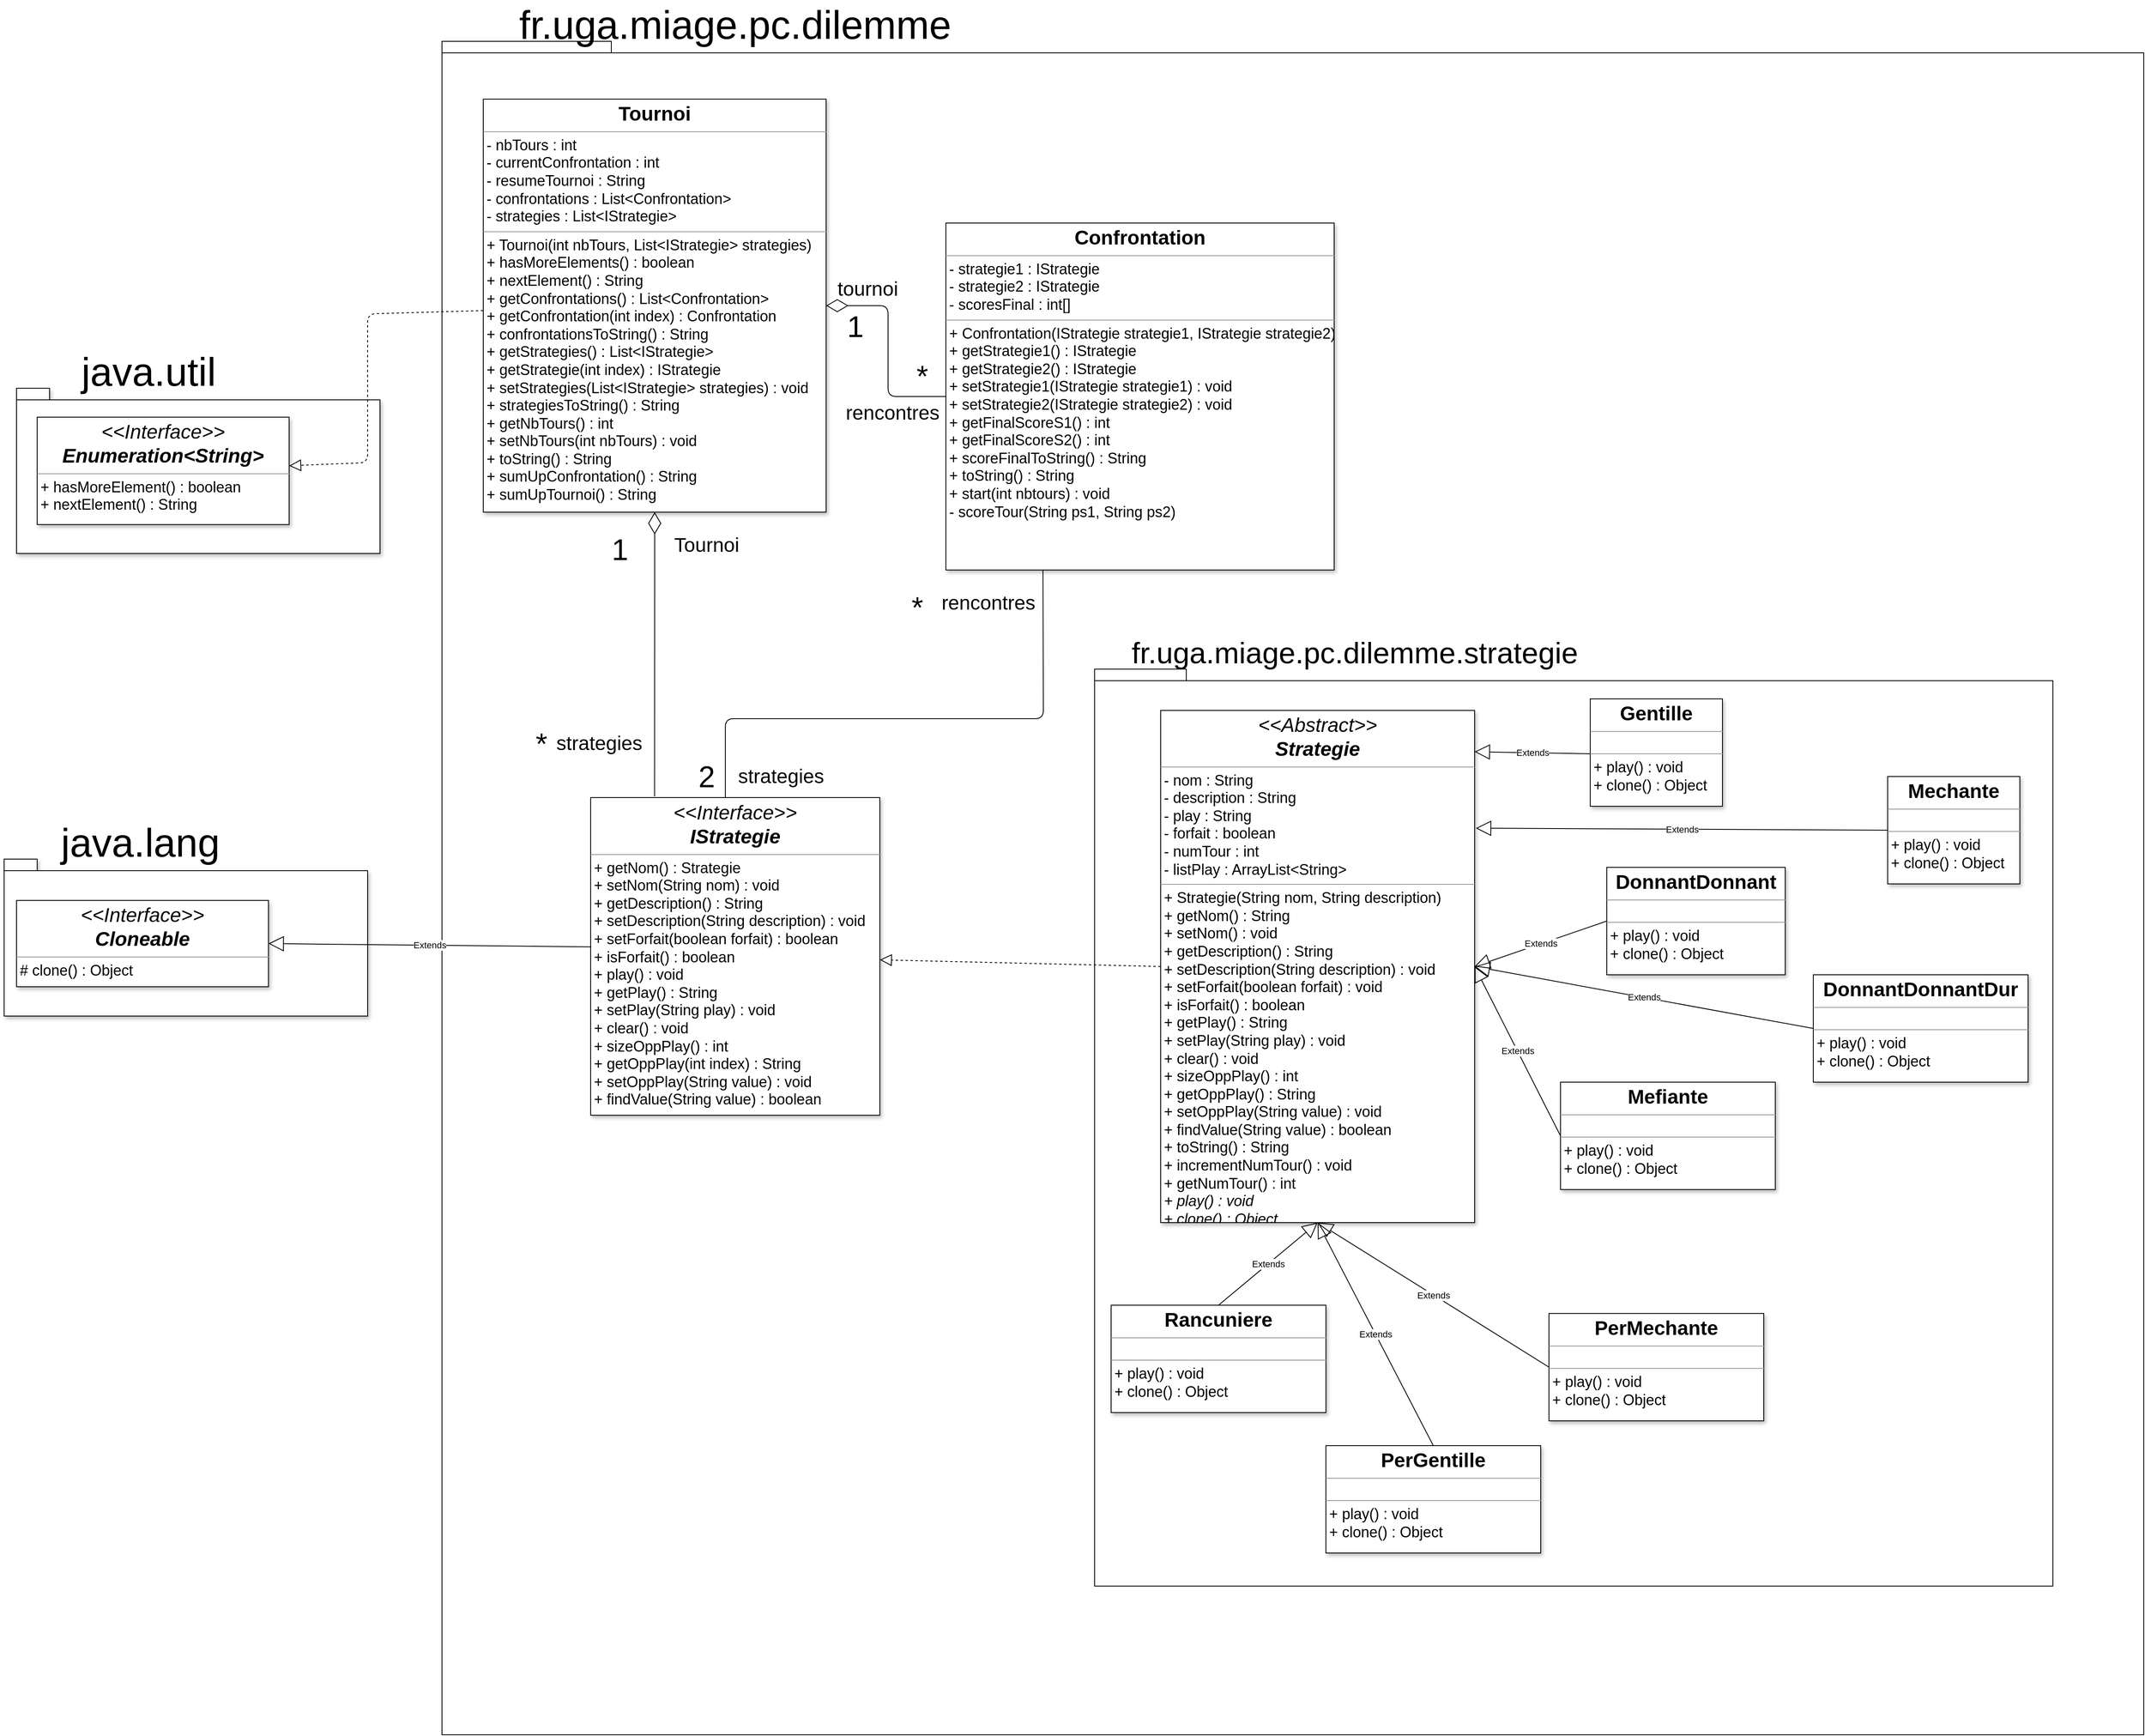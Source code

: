 <mxfile version="13.7.3" type="device"><diagram id="C5RBs43oDa-KdzZeNtuy" name="Page-1"><mxGraphModel dx="3043" dy="3358" grid="1" gridSize="10" guides="1" tooltips="1" connect="1" arrows="1" fold="1" page="1" pageScale="1" pageWidth="827" pageHeight="1169" math="0" shadow="0"><root><mxCell id="WIyWlLk6GJQsqaUBKTNV-0"/><mxCell id="WIyWlLk6GJQsqaUBKTNV-1" parent="WIyWlLk6GJQsqaUBKTNV-0"/><mxCell id="NisibbYEp_EqWFJIWwkl-2" value="" style="shape=folder;fontStyle=1;spacingTop=10;tabWidth=40;tabHeight=14;tabPosition=left;html=1;" parent="WIyWlLk6GJQsqaUBKTNV-1" vertex="1"><mxGeometry x="40" y="-1510" width="2060" height="2050" as="geometry"/></mxCell><mxCell id="NisibbYEp_EqWFJIWwkl-11" value="&lt;font style=&quot;font-size: 24px&quot;&gt;tournoi&lt;/font&gt;" style="text;html=1;align=center;verticalAlign=middle;resizable=0;points=[];autosize=1;" parent="WIyWlLk6GJQsqaUBKTNV-1" vertex="1"><mxGeometry x="510" y="-1220" width="90" height="20" as="geometry"/></mxCell><mxCell id="NisibbYEp_EqWFJIWwkl-12" value="&lt;font style=&quot;font-size: 36px&quot;&gt;1&lt;/font&gt;" style="text;html=1;align=center;verticalAlign=middle;resizable=0;points=[];autosize=1;" parent="WIyWlLk6GJQsqaUBKTNV-1" vertex="1"><mxGeometry x="520" y="-1180" width="40" height="30" as="geometry"/></mxCell><mxCell id="NisibbYEp_EqWFJIWwkl-13" value="&lt;font style=&quot;font-size: 24px&quot;&gt;rencontres&lt;/font&gt;" style="text;html=1;align=center;verticalAlign=middle;resizable=0;points=[];autosize=1;" parent="WIyWlLk6GJQsqaUBKTNV-1" vertex="1"><mxGeometry x="520" y="-1070" width="130" height="20" as="geometry"/></mxCell><mxCell id="NisibbYEp_EqWFJIWwkl-14" value="&lt;font style=&quot;font-size: 24px&quot;&gt;rencontres&lt;/font&gt;" style="text;html=1;align=center;verticalAlign=middle;resizable=0;points=[];autosize=1;" parent="WIyWlLk6GJQsqaUBKTNV-1" vertex="1"><mxGeometry x="636" y="-840" width="130" height="20" as="geometry"/></mxCell><mxCell id="NisibbYEp_EqWFJIWwkl-15" value="&lt;font style=&quot;font-size: 36px&quot;&gt;*&lt;/font&gt;" style="text;html=1;align=center;verticalAlign=middle;resizable=0;points=[];autosize=1;" parent="WIyWlLk6GJQsqaUBKTNV-1" vertex="1"><mxGeometry x="600" y="-840" width="30" height="30" as="geometry"/></mxCell><mxCell id="NisibbYEp_EqWFJIWwkl-16" value="&lt;font style=&quot;font-size: 24px&quot;&gt;strategies&lt;/font&gt;" style="text;html=1;align=center;verticalAlign=middle;resizable=0;points=[];autosize=1;" parent="WIyWlLk6GJQsqaUBKTNV-1" vertex="1"><mxGeometry x="390" y="-630" width="120" height="20" as="geometry"/></mxCell><mxCell id="NisibbYEp_EqWFJIWwkl-17" value="&lt;font style=&quot;font-size: 36px&quot;&gt;2&lt;/font&gt;" style="text;html=1;align=center;verticalAlign=middle;resizable=0;points=[];autosize=1;" parent="WIyWlLk6GJQsqaUBKTNV-1" vertex="1"><mxGeometry x="340" y="-635" width="40" height="30" as="geometry"/></mxCell><mxCell id="NisibbYEp_EqWFJIWwkl-40" value="&lt;font style=&quot;font-size: 48px&quot;&gt;fr.uga.miage.pc.dilemme&lt;/font&gt;" style="text;html=1;strokeColor=none;fillColor=none;align=center;verticalAlign=middle;whiteSpace=wrap;rounded=0;" parent="WIyWlLk6GJQsqaUBKTNV-1" vertex="1"><mxGeometry x="70" y="-1560" width="650" height="60" as="geometry"/></mxCell><mxCell id="NisibbYEp_EqWFJIWwkl-58" value="" style="shape=folder;fontStyle=1;spacingTop=10;tabWidth=40;tabHeight=14;tabPosition=left;html=1;" parent="WIyWlLk6GJQsqaUBKTNV-1" vertex="1"><mxGeometry x="830" y="-750" width="1160" height="1110" as="geometry"/></mxCell><mxCell id="NisibbYEp_EqWFJIWwkl-67" value="&lt;font style=&quot;font-size: 36px&quot;&gt;fr.uga.miage.pc.dilemme.strategie&lt;/font&gt;" style="text;html=1;strokeColor=none;fillColor=none;align=center;verticalAlign=middle;whiteSpace=wrap;rounded=0;" parent="WIyWlLk6GJQsqaUBKTNV-1" vertex="1"><mxGeometry x="870" y="-800" width="550" height="60" as="geometry"/></mxCell><mxCell id="tZIj3ylkaNQGe_IXuQni-10" value="&lt;p style=&quot;margin: 0px ; margin-top: 4px ; text-align: center&quot;&gt;&lt;font style=&quot;font-size: 24px&quot;&gt;&lt;i&gt;&amp;lt;&amp;lt;Interface&amp;gt;&amp;gt;&lt;/i&gt;&lt;br&gt;&lt;b&gt;&lt;i&gt;IStrategie&lt;/i&gt;&lt;/b&gt;&lt;/font&gt;&lt;/p&gt;&lt;hr size=&quot;1&quot;&gt;&lt;p style=&quot;margin: 0px ; margin-left: 4px&quot;&gt;&lt;font style=&quot;font-size: 18px&quot;&gt;+ getNom() : Strategie&lt;/font&gt;&lt;/p&gt;&lt;p style=&quot;margin: 0px ; margin-left: 4px&quot;&gt;&lt;font style=&quot;font-size: 18px&quot;&gt;+ setNom(String nom) : void&lt;/font&gt;&lt;/p&gt;&lt;p style=&quot;margin: 0px ; margin-left: 4px&quot;&gt;&lt;font style=&quot;font-size: 18px&quot;&gt;+ getDescription() : String&lt;/font&gt;&lt;/p&gt;&lt;p style=&quot;margin: 0px ; margin-left: 4px&quot;&gt;&lt;font style=&quot;font-size: 18px&quot;&gt;+ setDescription(String description) : void&lt;/font&gt;&lt;/p&gt;&lt;p style=&quot;margin: 0px ; margin-left: 4px&quot;&gt;&lt;font style=&quot;font-size: 18px&quot;&gt;+ setForfait(boolean forfait) : boolean&lt;/font&gt;&lt;/p&gt;&lt;p style=&quot;margin: 0px ; margin-left: 4px&quot;&gt;&lt;font style=&quot;font-size: 18px&quot;&gt;+ isForfait() : boolean&lt;/font&gt;&lt;/p&gt;&lt;p style=&quot;margin: 0px ; margin-left: 4px&quot;&gt;&lt;font style=&quot;font-size: 18px&quot;&gt;+ play() : void&lt;/font&gt;&lt;/p&gt;&lt;p style=&quot;margin: 0px ; margin-left: 4px&quot;&gt;&lt;font style=&quot;font-size: 18px&quot;&gt;+ getPlay() : String&lt;/font&gt;&lt;/p&gt;&lt;p style=&quot;margin: 0px ; margin-left: 4px&quot;&gt;&lt;font style=&quot;font-size: 18px&quot;&gt;+ setPlay(String play) : void&lt;/font&gt;&lt;/p&gt;&lt;p style=&quot;margin: 0px ; margin-left: 4px&quot;&gt;&lt;font style=&quot;font-size: 18px&quot;&gt;+ clear() : void&lt;/font&gt;&lt;/p&gt;&lt;p style=&quot;margin: 0px ; margin-left: 4px&quot;&gt;&lt;font style=&quot;font-size: 18px&quot;&gt;+ sizeOppPlay() : int&lt;/font&gt;&lt;/p&gt;&lt;p style=&quot;margin: 0px ; margin-left: 4px&quot;&gt;&lt;font style=&quot;font-size: 18px&quot;&gt;+ getOppPlay(int index) : String&lt;/font&gt;&lt;/p&gt;&lt;p style=&quot;margin: 0px ; margin-left: 4px&quot;&gt;&lt;font style=&quot;font-size: 18px&quot;&gt;+ setOppPlay(String value) : void&lt;/font&gt;&lt;/p&gt;&lt;p style=&quot;margin: 0px ; margin-left: 4px&quot;&gt;&lt;font style=&quot;font-size: 18px&quot;&gt;+ findValue(String value) : boolean&lt;/font&gt;&lt;/p&gt;" style="verticalAlign=top;align=left;overflow=fill;fontSize=12;fontFamily=Helvetica;html=1;shadow=1;" vertex="1" parent="WIyWlLk6GJQsqaUBKTNV-1"><mxGeometry x="220" y="-594.5" width="350" height="384.5" as="geometry"/></mxCell><mxCell id="tZIj3ylkaNQGe_IXuQni-12" value="&lt;p style=&quot;margin: 0px ; margin-top: 4px ; text-align: center&quot;&gt;&lt;span style=&quot;font-size: 24px&quot;&gt;&lt;i&gt;&amp;lt;&amp;lt;Abstract&amp;gt;&amp;gt;&lt;/i&gt;&lt;br&gt;&lt;b&gt;&lt;i&gt;Strategie&lt;/i&gt;&lt;/b&gt;&lt;/span&gt;&lt;/p&gt;&lt;hr size=&quot;1&quot;&gt;&lt;p style=&quot;margin: 0px ; margin-left: 4px&quot;&gt;&lt;font style=&quot;font-size: 18px&quot;&gt;- nom : String&lt;/font&gt;&lt;/p&gt;&lt;p style=&quot;margin: 0px ; margin-left: 4px&quot;&gt;&lt;font style=&quot;font-size: 18px&quot;&gt;- description : String&lt;/font&gt;&lt;/p&gt;&lt;p style=&quot;margin: 0px ; margin-left: 4px&quot;&gt;&lt;font style=&quot;font-size: 18px&quot;&gt;- play : String&lt;/font&gt;&lt;/p&gt;&lt;p style=&quot;margin: 0px ; margin-left: 4px&quot;&gt;&lt;font style=&quot;font-size: 18px&quot;&gt;- forfait : boolean&lt;/font&gt;&lt;/p&gt;&lt;p style=&quot;margin: 0px ; margin-left: 4px&quot;&gt;&lt;font style=&quot;font-size: 18px&quot;&gt;- numTour : int&lt;/font&gt;&lt;/p&gt;&lt;p style=&quot;margin: 0px ; margin-left: 4px&quot;&gt;&lt;font style=&quot;font-size: 18px&quot;&gt;- listPlay : ArrayList&amp;lt;String&amp;gt;&lt;/font&gt;&lt;/p&gt;&lt;hr size=&quot;1&quot;&gt;&lt;p style=&quot;margin: 0px ; margin-left: 4px&quot;&gt;&lt;font style=&quot;font-size: 18px&quot;&gt;+ Strategie(String nom, String description)&lt;/font&gt;&lt;/p&gt;&lt;p style=&quot;margin: 0px ; margin-left: 4px&quot;&gt;&lt;font style=&quot;font-size: 18px&quot;&gt;+ getNom() : String&lt;/font&gt;&lt;/p&gt;&lt;p style=&quot;margin: 0px ; margin-left: 4px&quot;&gt;&lt;font style=&quot;font-size: 18px&quot;&gt;+ setNom() : void&lt;/font&gt;&lt;/p&gt;&lt;p style=&quot;margin: 0px ; margin-left: 4px&quot;&gt;&lt;font style=&quot;font-size: 18px&quot;&gt;+ getDescription() : String&lt;/font&gt;&lt;/p&gt;&lt;p style=&quot;margin: 0px ; margin-left: 4px&quot;&gt;&lt;font style=&quot;font-size: 18px&quot;&gt;+ setDescription(String description) : void&lt;/font&gt;&lt;/p&gt;&lt;p style=&quot;margin: 0px ; margin-left: 4px&quot;&gt;&lt;font style=&quot;font-size: 18px&quot;&gt;+ setForfait(boolean forfait) : void&lt;/font&gt;&lt;/p&gt;&lt;p style=&quot;margin: 0px ; margin-left: 4px&quot;&gt;&lt;font style=&quot;font-size: 18px&quot;&gt;+ isForfait() : boolean&lt;/font&gt;&lt;/p&gt;&lt;p style=&quot;margin: 0px ; margin-left: 4px&quot;&gt;&lt;font style=&quot;font-size: 18px&quot;&gt;+ getPlay() : String&lt;/font&gt;&lt;/p&gt;&lt;p style=&quot;margin: 0px ; margin-left: 4px&quot;&gt;&lt;font style=&quot;font-size: 18px&quot;&gt;+ setPlay(String play) : void&lt;/font&gt;&lt;/p&gt;&lt;p style=&quot;margin: 0px ; margin-left: 4px&quot;&gt;&lt;font style=&quot;font-size: 18px&quot;&gt;+ clear() : void&lt;/font&gt;&lt;/p&gt;&lt;p style=&quot;margin: 0px ; margin-left: 4px&quot;&gt;&lt;font style=&quot;font-size: 18px&quot;&gt;+ sizeOppPlay() : int&lt;/font&gt;&lt;/p&gt;&lt;p style=&quot;margin: 0px ; margin-left: 4px&quot;&gt;&lt;font style=&quot;font-size: 18px&quot;&gt;+ getOppPlay() : String&lt;/font&gt;&lt;/p&gt;&lt;p style=&quot;margin: 0px ; margin-left: 4px&quot;&gt;&lt;font style=&quot;font-size: 18px&quot;&gt;+ setOppPlay(String value) : void&lt;/font&gt;&lt;/p&gt;&lt;p style=&quot;margin: 0px ; margin-left: 4px&quot;&gt;&lt;font style=&quot;font-size: 18px&quot;&gt;+ findValue(String value) : boolean&lt;/font&gt;&lt;/p&gt;&lt;p style=&quot;margin: 0px ; margin-left: 4px&quot;&gt;&lt;font style=&quot;font-size: 18px&quot;&gt;+ toString() : String&lt;/font&gt;&lt;/p&gt;&lt;p style=&quot;margin: 0px ; margin-left: 4px&quot;&gt;&lt;font style=&quot;font-size: 18px&quot;&gt;+ incrementNumTour() : void&lt;/font&gt;&lt;/p&gt;&lt;p style=&quot;margin: 0px ; margin-left: 4px&quot;&gt;&lt;font style=&quot;font-size: 18px&quot;&gt;+ getNumTour() : int&lt;/font&gt;&lt;/p&gt;&lt;p style=&quot;margin: 0px ; margin-left: 4px&quot;&gt;&lt;font style=&quot;font-size: 18px&quot;&gt;&lt;i&gt;+ play() : void&lt;/i&gt;&lt;/font&gt;&lt;/p&gt;&lt;p style=&quot;margin: 0px ; margin-left: 4px&quot;&gt;&lt;font style=&quot;font-size: 18px&quot;&gt;&lt;i&gt;+ clone() : Object&lt;/i&gt;&lt;/font&gt;&lt;/p&gt;" style="verticalAlign=top;align=left;overflow=fill;fontSize=12;fontFamily=Helvetica;html=1;shadow=1;" vertex="1" parent="WIyWlLk6GJQsqaUBKTNV-1"><mxGeometry x="910" y="-700" width="380" height="620" as="geometry"/></mxCell><mxCell id="tZIj3ylkaNQGe_IXuQni-13" value="" style="endArrow=block;dashed=1;endFill=0;endSize=12;html=1;exitX=0;exitY=0.5;exitDx=0;exitDy=0;" edge="1" parent="WIyWlLk6GJQsqaUBKTNV-1" source="tZIj3ylkaNQGe_IXuQni-12" target="tZIj3ylkaNQGe_IXuQni-10"><mxGeometry width="160" relative="1" as="geometry"><mxPoint x="610" y="-370" as="sourcePoint"/><mxPoint x="770" y="-370" as="targetPoint"/></mxGeometry></mxCell><mxCell id="tZIj3ylkaNQGe_IXuQni-29" value="Extends" style="endArrow=block;endSize=16;endFill=0;html=1;entryX=1.004;entryY=0.23;entryDx=0;entryDy=0;exitX=0;exitY=0.5;exitDx=0;exitDy=0;entryPerimeter=0;" edge="1" parent="WIyWlLk6GJQsqaUBKTNV-1" source="tZIj3ylkaNQGe_IXuQni-34" target="tZIj3ylkaNQGe_IXuQni-12"><mxGeometry width="160" relative="1" as="geometry"><mxPoint x="1730" y="-582.5" as="sourcePoint"/><mxPoint x="1340" y="-347.663" as="targetPoint"/></mxGeometry></mxCell><mxCell id="tZIj3ylkaNQGe_IXuQni-30" value="Extends" style="endArrow=block;endSize=16;endFill=0;html=1;exitX=0;exitY=0.5;exitDx=0;exitDy=0;entryX=1;entryY=0.5;entryDx=0;entryDy=0;" edge="1" parent="WIyWlLk6GJQsqaUBKTNV-1" source="tZIj3ylkaNQGe_IXuQni-37" target="tZIj3ylkaNQGe_IXuQni-12"><mxGeometry width="160" relative="1" as="geometry"><mxPoint x="1430" y="-517.5" as="sourcePoint"/><mxPoint x="1300" y="-517" as="targetPoint"/></mxGeometry></mxCell><mxCell id="tZIj3ylkaNQGe_IXuQni-31" value="Extends" style="endArrow=block;endSize=16;endFill=0;html=1;exitX=0;exitY=0.5;exitDx=0;exitDy=0;" edge="1" parent="WIyWlLk6GJQsqaUBKTNV-1"><mxGeometry width="160" relative="1" as="geometry"><mxPoint x="1430" y="-647.5" as="sourcePoint"/><mxPoint x="1290" y="-650" as="targetPoint"/></mxGeometry></mxCell><mxCell id="tZIj3ylkaNQGe_IXuQni-32" value="&lt;p style=&quot;margin: 0px ; margin-top: 4px ; text-align: center&quot;&gt;&lt;b&gt;&lt;font style=&quot;font-size: 24px&quot;&gt;Gentille&lt;/font&gt;&lt;/b&gt;&lt;/p&gt;&lt;hr size=&quot;1&quot;&gt;&lt;p style=&quot;margin: 0px ; margin-left: 4px&quot;&gt;&lt;br&gt;&lt;/p&gt;&lt;hr size=&quot;1&quot;&gt;&lt;p style=&quot;margin: 0px ; margin-left: 4px&quot;&gt;&lt;font style=&quot;font-size: 18px&quot;&gt;+ play() : void&lt;/font&gt;&lt;/p&gt;&lt;p style=&quot;margin: 0px ; margin-left: 4px&quot;&gt;&lt;font style=&quot;font-size: 18px&quot;&gt;+ clone() : Object&lt;/font&gt;&lt;/p&gt;" style="verticalAlign=top;align=left;overflow=fill;fontSize=12;fontFamily=Helvetica;html=1;shadow=1;" vertex="1" parent="WIyWlLk6GJQsqaUBKTNV-1"><mxGeometry x="1430" y="-714" width="160" height="130" as="geometry"/></mxCell><mxCell id="tZIj3ylkaNQGe_IXuQni-34" value="&lt;p style=&quot;margin: 0px ; margin-top: 4px ; text-align: center&quot;&gt;&lt;b&gt;&lt;font style=&quot;font-size: 24px&quot;&gt;Mechante&lt;/font&gt;&lt;/b&gt;&lt;/p&gt;&lt;hr size=&quot;1&quot;&gt;&lt;p style=&quot;margin: 0px ; margin-left: 4px&quot;&gt;&lt;br&gt;&lt;/p&gt;&lt;hr size=&quot;1&quot;&gt;&lt;p style=&quot;margin: 0px ; margin-left: 4px&quot;&gt;&lt;font style=&quot;font-size: 18px&quot;&gt;+ play() : void&lt;/font&gt;&lt;/p&gt;&lt;p style=&quot;margin: 0px ; margin-left: 4px&quot;&gt;&lt;font style=&quot;font-size: 18px&quot;&gt;+ clone() : Object&lt;/font&gt;&lt;/p&gt;" style="verticalAlign=top;align=left;overflow=fill;fontSize=12;fontFamily=Helvetica;html=1;shadow=1;" vertex="1" parent="WIyWlLk6GJQsqaUBKTNV-1"><mxGeometry x="1790" y="-620" width="160" height="130" as="geometry"/></mxCell><mxCell id="tZIj3ylkaNQGe_IXuQni-35" value="&lt;p style=&quot;margin: 0px ; margin-top: 4px ; text-align: center&quot;&gt;&lt;b&gt;&lt;font style=&quot;font-size: 24px&quot;&gt;DonnantDonnant&lt;/font&gt;&lt;/b&gt;&lt;/p&gt;&lt;hr size=&quot;1&quot;&gt;&lt;p style=&quot;margin: 0px ; margin-left: 4px&quot;&gt;&lt;br&gt;&lt;/p&gt;&lt;hr size=&quot;1&quot;&gt;&lt;p style=&quot;margin: 0px ; margin-left: 4px&quot;&gt;&lt;font style=&quot;font-size: 18px&quot;&gt;+ play() : void&lt;/font&gt;&lt;/p&gt;&lt;p style=&quot;margin: 0px ; margin-left: 4px&quot;&gt;&lt;font style=&quot;font-size: 18px&quot;&gt;+ clone() : Object&lt;/font&gt;&lt;/p&gt;" style="verticalAlign=top;align=left;overflow=fill;fontSize=12;fontFamily=Helvetica;html=1;shadow=1;" vertex="1" parent="WIyWlLk6GJQsqaUBKTNV-1"><mxGeometry x="1450" y="-510" width="216" height="130" as="geometry"/></mxCell><mxCell id="tZIj3ylkaNQGe_IXuQni-36" value="&lt;p style=&quot;margin: 0px ; margin-top: 4px ; text-align: center&quot;&gt;&lt;b&gt;&lt;font style=&quot;font-size: 24px&quot;&gt;DonnantDonnantDur&lt;/font&gt;&lt;/b&gt;&lt;/p&gt;&lt;hr size=&quot;1&quot;&gt;&lt;p style=&quot;margin: 0px ; margin-left: 4px&quot;&gt;&lt;br&gt;&lt;/p&gt;&lt;hr size=&quot;1&quot;&gt;&lt;p style=&quot;margin: 0px ; margin-left: 4px&quot;&gt;&lt;font style=&quot;font-size: 18px&quot;&gt;+ play() : void&lt;/font&gt;&lt;/p&gt;&lt;p style=&quot;margin: 0px ; margin-left: 4px&quot;&gt;&lt;font style=&quot;font-size: 18px&quot;&gt;+ clone() : Object&lt;/font&gt;&lt;/p&gt;" style="verticalAlign=top;align=left;overflow=fill;fontSize=12;fontFamily=Helvetica;html=1;shadow=1;" vertex="1" parent="WIyWlLk6GJQsqaUBKTNV-1"><mxGeometry x="1700" y="-380" width="260" height="130" as="geometry"/></mxCell><mxCell id="tZIj3ylkaNQGe_IXuQni-37" value="&lt;p style=&quot;margin: 0px ; margin-top: 4px ; text-align: center&quot;&gt;&lt;b&gt;&lt;font style=&quot;font-size: 24px&quot;&gt;Mefiante&lt;/font&gt;&lt;/b&gt;&lt;/p&gt;&lt;hr size=&quot;1&quot;&gt;&lt;p style=&quot;margin: 0px ; margin-left: 4px&quot;&gt;&lt;br&gt;&lt;/p&gt;&lt;hr size=&quot;1&quot;&gt;&lt;p style=&quot;margin: 0px ; margin-left: 4px&quot;&gt;&lt;font style=&quot;font-size: 18px&quot;&gt;+ play() : void&lt;/font&gt;&lt;/p&gt;&lt;p style=&quot;margin: 0px ; margin-left: 4px&quot;&gt;&lt;font style=&quot;font-size: 18px&quot;&gt;+ clone() : Object&lt;/font&gt;&lt;/p&gt;" style="verticalAlign=top;align=left;overflow=fill;fontSize=12;fontFamily=Helvetica;html=1;shadow=1;" vertex="1" parent="WIyWlLk6GJQsqaUBKTNV-1"><mxGeometry x="1394" y="-250" width="260" height="130" as="geometry"/></mxCell><mxCell id="tZIj3ylkaNQGe_IXuQni-38" value="&lt;p style=&quot;margin: 0px ; margin-top: 4px ; text-align: center&quot;&gt;&lt;span style=&quot;font-size: 24px&quot;&gt;&lt;b&gt;Rancuniere&lt;/b&gt;&lt;/span&gt;&lt;/p&gt;&lt;hr size=&quot;1&quot;&gt;&lt;p style=&quot;margin: 0px ; margin-left: 4px&quot;&gt;&lt;br&gt;&lt;/p&gt;&lt;hr size=&quot;1&quot;&gt;&lt;p style=&quot;margin: 0px ; margin-left: 4px&quot;&gt;&lt;font style=&quot;font-size: 18px&quot;&gt;+ play() : void&lt;/font&gt;&lt;/p&gt;&lt;p style=&quot;margin: 0px ; margin-left: 4px&quot;&gt;&lt;font style=&quot;font-size: 18px&quot;&gt;+ clone() : Object&lt;/font&gt;&lt;/p&gt;" style="verticalAlign=top;align=left;overflow=fill;fontSize=12;fontFamily=Helvetica;html=1;shadow=1;" vertex="1" parent="WIyWlLk6GJQsqaUBKTNV-1"><mxGeometry x="850" y="20" width="260" height="130" as="geometry"/></mxCell><mxCell id="tZIj3ylkaNQGe_IXuQni-39" value="&lt;p style=&quot;margin: 0px ; margin-top: 4px ; text-align: center&quot;&gt;&lt;span style=&quot;font-size: 24px&quot;&gt;&lt;b&gt;PerGentille&lt;/b&gt;&lt;/span&gt;&lt;/p&gt;&lt;hr size=&quot;1&quot;&gt;&lt;p style=&quot;margin: 0px ; margin-left: 4px&quot;&gt;&lt;br&gt;&lt;/p&gt;&lt;hr size=&quot;1&quot;&gt;&lt;p style=&quot;margin: 0px ; margin-left: 4px&quot;&gt;&lt;font style=&quot;font-size: 18px&quot;&gt;+ play() : void&lt;/font&gt;&lt;/p&gt;&lt;p style=&quot;margin: 0px ; margin-left: 4px&quot;&gt;&lt;font style=&quot;font-size: 18px&quot;&gt;+ clone() : Object&lt;/font&gt;&lt;/p&gt;" style="verticalAlign=top;align=left;overflow=fill;fontSize=12;fontFamily=Helvetica;html=1;shadow=1;" vertex="1" parent="WIyWlLk6GJQsqaUBKTNV-1"><mxGeometry x="1110" y="190" width="260" height="130" as="geometry"/></mxCell><mxCell id="tZIj3ylkaNQGe_IXuQni-40" value="&lt;p style=&quot;margin: 0px ; margin-top: 4px ; text-align: center&quot;&gt;&lt;span style=&quot;font-size: 24px&quot;&gt;&lt;b&gt;PerMechante&lt;/b&gt;&lt;/span&gt;&lt;/p&gt;&lt;hr size=&quot;1&quot;&gt;&lt;p style=&quot;margin: 0px ; margin-left: 4px&quot;&gt;&lt;br&gt;&lt;/p&gt;&lt;hr size=&quot;1&quot;&gt;&lt;p style=&quot;margin: 0px ; margin-left: 4px&quot;&gt;&lt;font style=&quot;font-size: 18px&quot;&gt;+ play() : void&lt;/font&gt;&lt;/p&gt;&lt;p style=&quot;margin: 0px ; margin-left: 4px&quot;&gt;&lt;font style=&quot;font-size: 18px&quot;&gt;+ clone() : Object&lt;/font&gt;&lt;/p&gt;" style="verticalAlign=top;align=left;overflow=fill;fontSize=12;fontFamily=Helvetica;html=1;shadow=1;" vertex="1" parent="WIyWlLk6GJQsqaUBKTNV-1"><mxGeometry x="1380" y="30" width="260" height="130" as="geometry"/></mxCell><mxCell id="tZIj3ylkaNQGe_IXuQni-41" value="Extends" style="endArrow=block;endSize=16;endFill=0;html=1;exitX=0.5;exitY=0;exitDx=0;exitDy=0;entryX=0.5;entryY=1;entryDx=0;entryDy=0;" edge="1" parent="WIyWlLk6GJQsqaUBKTNV-1" source="tZIj3ylkaNQGe_IXuQni-38" target="tZIj3ylkaNQGe_IXuQni-12"><mxGeometry width="160" relative="1" as="geometry"><mxPoint x="1440" y="-507.5" as="sourcePoint"/><mxPoint x="1310" y="-507" as="targetPoint"/></mxGeometry></mxCell><mxCell id="tZIj3ylkaNQGe_IXuQni-42" value="Extends" style="endArrow=block;endSize=16;endFill=0;html=1;exitX=0;exitY=0.5;exitDx=0;exitDy=0;entryX=1;entryY=0.5;entryDx=0;entryDy=0;" edge="1" parent="WIyWlLk6GJQsqaUBKTNV-1" source="tZIj3ylkaNQGe_IXuQni-35" target="tZIj3ylkaNQGe_IXuQni-12"><mxGeometry width="160" relative="1" as="geometry"><mxPoint x="1404" y="-175.0" as="sourcePoint"/><mxPoint x="1310" y="-404.5" as="targetPoint"/></mxGeometry></mxCell><mxCell id="tZIj3ylkaNQGe_IXuQni-43" value="Extends" style="endArrow=block;endSize=16;endFill=0;html=1;exitX=0;exitY=0.5;exitDx=0;exitDy=0;" edge="1" parent="WIyWlLk6GJQsqaUBKTNV-1" source="tZIj3ylkaNQGe_IXuQni-36"><mxGeometry width="160" relative="1" as="geometry"><mxPoint x="1414" y="-165.0" as="sourcePoint"/><mxPoint x="1290" y="-390" as="targetPoint"/></mxGeometry></mxCell><mxCell id="tZIj3ylkaNQGe_IXuQni-44" value="Extends" style="endArrow=block;endSize=16;endFill=0;html=1;exitX=0;exitY=0.5;exitDx=0;exitDy=0;entryX=0.5;entryY=1;entryDx=0;entryDy=0;" edge="1" parent="WIyWlLk6GJQsqaUBKTNV-1" source="tZIj3ylkaNQGe_IXuQni-40" target="tZIj3ylkaNQGe_IXuQni-12"><mxGeometry width="160" relative="1" as="geometry"><mxPoint x="1424" y="-155.0" as="sourcePoint"/><mxPoint x="1330" y="-384.5" as="targetPoint"/></mxGeometry></mxCell><mxCell id="tZIj3ylkaNQGe_IXuQni-45" value="Extends" style="endArrow=block;endSize=16;endFill=0;html=1;exitX=0.5;exitY=0;exitDx=0;exitDy=0;" edge="1" parent="WIyWlLk6GJQsqaUBKTNV-1" source="tZIj3ylkaNQGe_IXuQni-39"><mxGeometry width="160" relative="1" as="geometry"><mxPoint x="1434" y="-145.0" as="sourcePoint"/><mxPoint x="1100" y="-80" as="targetPoint"/></mxGeometry></mxCell><mxCell id="tZIj3ylkaNQGe_IXuQni-46" value="" style="endArrow=none;html=1;entryX=0.25;entryY=1;entryDx=0;entryDy=0;" edge="1" parent="WIyWlLk6GJQsqaUBKTNV-1" target="tZIj3ylkaNQGe_IXuQni-61"><mxGeometry width="50" height="50" relative="1" as="geometry"><mxPoint x="383" y="-594" as="sourcePoint"/><mxPoint x="799.407" y="-820" as="targetPoint"/><Array as="points"><mxPoint x="383" y="-690"/><mxPoint x="768" y="-690"/></Array></mxGeometry></mxCell><mxCell id="tZIj3ylkaNQGe_IXuQni-47" value="" style="endArrow=diamondThin;endFill=0;endSize=24;html=1;exitX=0.221;exitY=-0.004;exitDx=0;exitDy=0;exitPerimeter=0;entryX=0.5;entryY=1;entryDx=0;entryDy=0;" edge="1" parent="WIyWlLk6GJQsqaUBKTNV-1" source="tZIj3ylkaNQGe_IXuQni-10" target="tZIj3ylkaNQGe_IXuQni-60"><mxGeometry width="160" relative="1" as="geometry"><mxPoint x="130" y="-750" as="sourcePoint"/><mxPoint x="296" y="-840" as="targetPoint"/></mxGeometry></mxCell><mxCell id="tZIj3ylkaNQGe_IXuQni-48" value="&lt;font style=&quot;font-size: 24px&quot;&gt;strategies&lt;/font&gt;" style="text;html=1;align=center;verticalAlign=middle;resizable=0;points=[];autosize=1;" vertex="1" parent="WIyWlLk6GJQsqaUBKTNV-1"><mxGeometry x="170" y="-670" width="120" height="20" as="geometry"/></mxCell><mxCell id="tZIj3ylkaNQGe_IXuQni-49" value="&lt;font style=&quot;font-size: 36px&quot;&gt;*&lt;/font&gt;" style="text;html=1;align=center;verticalAlign=middle;resizable=0;points=[];autosize=1;" vertex="1" parent="WIyWlLk6GJQsqaUBKTNV-1"><mxGeometry x="145" y="-675" width="30" height="30" as="geometry"/></mxCell><mxCell id="tZIj3ylkaNQGe_IXuQni-50" value="&lt;font style=&quot;font-size: 24px&quot;&gt;Tournoi&lt;/font&gt;" style="text;html=1;align=center;verticalAlign=middle;resizable=0;points=[];autosize=1;" vertex="1" parent="WIyWlLk6GJQsqaUBKTNV-1"><mxGeometry x="315" y="-910" width="90" height="20" as="geometry"/></mxCell><mxCell id="tZIj3ylkaNQGe_IXuQni-51" value="&lt;font style=&quot;font-size: 36px&quot;&gt;1&lt;/font&gt;" style="text;html=1;align=center;verticalAlign=middle;resizable=0;points=[];autosize=1;" vertex="1" parent="WIyWlLk6GJQsqaUBKTNV-1"><mxGeometry x="235" y="-910" width="40" height="30" as="geometry"/></mxCell><mxCell id="tZIj3ylkaNQGe_IXuQni-52" value="" style="shape=folder;fontStyle=1;spacingTop=10;tabWidth=40;tabHeight=14;tabPosition=left;html=1;shadow=1;" vertex="1" parent="WIyWlLk6GJQsqaUBKTNV-1"><mxGeometry x="-490" y="-520" width="440" height="190" as="geometry"/></mxCell><mxCell id="tZIj3ylkaNQGe_IXuQni-54" value="&lt;p style=&quot;margin: 0px ; margin-top: 4px ; text-align: center&quot;&gt;&lt;font style=&quot;font-size: 24px&quot;&gt;&lt;i&gt;&amp;lt;&amp;lt;Interface&amp;gt;&amp;gt;&lt;/i&gt;&lt;br&gt;&lt;b&gt;&lt;i&gt;Cloneable&lt;/i&gt;&lt;/b&gt;&lt;/font&gt;&lt;/p&gt;&lt;hr size=&quot;1&quot;&gt;&lt;p style=&quot;margin: 0px ; margin-left: 4px&quot;&gt;&lt;font style=&quot;font-size: 18px&quot;&gt;# clone() : Object&lt;/font&gt;&lt;/p&gt;" style="verticalAlign=top;align=left;overflow=fill;fontSize=12;fontFamily=Helvetica;html=1;shadow=1;" vertex="1" parent="WIyWlLk6GJQsqaUBKTNV-1"><mxGeometry x="-475" y="-470" width="305" height="104.5" as="geometry"/></mxCell><mxCell id="tZIj3ylkaNQGe_IXuQni-55" value="&lt;font style=&quot;font-size: 48px&quot;&gt;java.lang&lt;/font&gt;" style="text;html=1;strokeColor=none;fillColor=none;align=center;verticalAlign=middle;whiteSpace=wrap;rounded=0;" vertex="1" parent="WIyWlLk6GJQsqaUBKTNV-1"><mxGeometry x="-440" y="-570" width="230" height="60" as="geometry"/></mxCell><mxCell id="tZIj3ylkaNQGe_IXuQni-56" value="Extends" style="endArrow=block;endSize=16;endFill=0;html=1;exitX=0.002;exitY=0.47;exitDx=0;exitDy=0;entryX=1;entryY=0.5;entryDx=0;entryDy=0;exitPerimeter=0;" edge="1" parent="WIyWlLk6GJQsqaUBKTNV-1" source="tZIj3ylkaNQGe_IXuQni-10" target="tZIj3ylkaNQGe_IXuQni-54"><mxGeometry width="160" relative="1" as="geometry"><mxPoint x="340" y="-220" as="sourcePoint"/><mxPoint x="500" y="-220" as="targetPoint"/></mxGeometry></mxCell><mxCell id="tZIj3ylkaNQGe_IXuQni-57" value="" style="shape=folder;fontStyle=1;spacingTop=10;tabWidth=40;tabHeight=14;tabPosition=left;html=1;shadow=1;" vertex="1" parent="WIyWlLk6GJQsqaUBKTNV-1"><mxGeometry x="-475" y="-1090" width="440" height="200" as="geometry"/></mxCell><mxCell id="tZIj3ylkaNQGe_IXuQni-53" value="&lt;p style=&quot;margin: 0px ; margin-top: 4px ; text-align: center&quot;&gt;&lt;font style=&quot;font-size: 24px&quot;&gt;&lt;i&gt;&amp;lt;&amp;lt;Interface&amp;gt;&amp;gt;&lt;/i&gt;&lt;br&gt;&lt;b&gt;&lt;i&gt;Enumeration&amp;lt;String&amp;gt;&lt;/i&gt;&lt;/b&gt;&lt;/font&gt;&lt;/p&gt;&lt;hr size=&quot;1&quot;&gt;&lt;p style=&quot;margin: 0px ; margin-left: 4px&quot;&gt;&lt;font style=&quot;font-size: 18px&quot;&gt;+ hasMoreElement() : boolean&lt;/font&gt;&lt;/p&gt;&lt;p style=&quot;margin: 0px ; margin-left: 4px&quot;&gt;&lt;font style=&quot;font-size: 18px&quot;&gt;+ nextElement() : String&lt;/font&gt;&lt;/p&gt;" style="verticalAlign=top;align=left;overflow=fill;fontSize=12;fontFamily=Helvetica;html=1;shadow=1;" vertex="1" parent="WIyWlLk6GJQsqaUBKTNV-1"><mxGeometry x="-450" y="-1055" width="305" height="130" as="geometry"/></mxCell><mxCell id="tZIj3ylkaNQGe_IXuQni-58" value="&lt;font style=&quot;font-size: 48px&quot;&gt;java.util&lt;/font&gt;" style="text;html=1;strokeColor=none;fillColor=none;align=center;verticalAlign=middle;whiteSpace=wrap;rounded=0;" vertex="1" parent="WIyWlLk6GJQsqaUBKTNV-1"><mxGeometry x="-430" y="-1140" width="230" height="60" as="geometry"/></mxCell><mxCell id="tZIj3ylkaNQGe_IXuQni-59" value="" style="endArrow=block;dashed=1;endFill=0;endSize=12;html=1;" edge="1" parent="WIyWlLk6GJQsqaUBKTNV-1" source="tZIj3ylkaNQGe_IXuQni-60" target="tZIj3ylkaNQGe_IXuQni-53"><mxGeometry width="160" relative="1" as="geometry"><mxPoint x="-10" y="-1240" as="sourcePoint"/><mxPoint x="-20" y="-990" as="targetPoint"/><Array as="points"><mxPoint x="-50" y="-1180"/><mxPoint x="-50" y="-1000"/></Array></mxGeometry></mxCell><mxCell id="tZIj3ylkaNQGe_IXuQni-60" value="&lt;p style=&quot;margin: 0px ; margin-top: 4px ; text-align: center&quot;&gt;&lt;b&gt;&lt;font style=&quot;font-size: 24px&quot;&gt;Tournoi&lt;/font&gt;&lt;/b&gt;&lt;/p&gt;&lt;hr size=&quot;1&quot;&gt;&lt;p style=&quot;margin: 0px ; margin-left: 4px&quot;&gt;&lt;font style=&quot;font-size: 18px&quot;&gt;- nbTours : int&lt;/font&gt;&lt;/p&gt;&lt;p style=&quot;margin: 0px ; margin-left: 4px&quot;&gt;&lt;font style=&quot;font-size: 18px&quot;&gt;- currentConfrontation : int&lt;/font&gt;&lt;/p&gt;&lt;p style=&quot;margin: 0px ; margin-left: 4px&quot;&gt;&lt;font style=&quot;font-size: 18px&quot;&gt;- resumeTournoi : String&lt;/font&gt;&lt;/p&gt;&lt;p style=&quot;margin: 0px ; margin-left: 4px&quot;&gt;&lt;font style=&quot;font-size: 18px&quot;&gt;- confrontations : List&amp;lt;Confrontation&amp;gt;&lt;/font&gt;&lt;/p&gt;&lt;p style=&quot;margin: 0px ; margin-left: 4px&quot;&gt;&lt;font style=&quot;font-size: 18px&quot;&gt;- strategies : List&amp;lt;IStrategie&amp;gt;&lt;/font&gt;&lt;/p&gt;&lt;hr size=&quot;1&quot;&gt;&lt;p style=&quot;margin: 0px ; margin-left: 4px&quot;&gt;&lt;font style=&quot;font-size: 18px&quot;&gt;+ Tournoi(int nbTours, List&amp;lt;IStrategie&amp;gt; strategies)&lt;/font&gt;&lt;/p&gt;&lt;p style=&quot;margin: 0px ; margin-left: 4px&quot;&gt;&lt;font style=&quot;font-size: 18px&quot;&gt;+ hasMoreElements() : boolean&lt;/font&gt;&lt;/p&gt;&lt;p style=&quot;margin: 0px ; margin-left: 4px&quot;&gt;&lt;font style=&quot;font-size: 18px&quot;&gt;+ nextElement() : String&lt;/font&gt;&lt;/p&gt;&lt;p style=&quot;margin: 0px ; margin-left: 4px&quot;&gt;&lt;font style=&quot;font-size: 18px&quot;&gt;+ getConfrontations() : List&amp;lt;Confrontation&amp;gt;&lt;/font&gt;&lt;/p&gt;&lt;p style=&quot;margin: 0px ; margin-left: 4px&quot;&gt;&lt;font style=&quot;font-size: 18px&quot;&gt;+ getConfrontation(int index) : Confrontation&lt;/font&gt;&lt;/p&gt;&lt;p style=&quot;margin: 0px ; margin-left: 4px&quot;&gt;&lt;font style=&quot;font-size: 18px&quot;&gt;+ confrontationsToString() : String&lt;/font&gt;&lt;/p&gt;&lt;p style=&quot;margin: 0px ; margin-left: 4px&quot;&gt;&lt;font style=&quot;font-size: 18px&quot;&gt;+ getStrategies() : List&amp;lt;IStrategie&amp;gt;&lt;/font&gt;&lt;/p&gt;&lt;p style=&quot;margin: 0px ; margin-left: 4px&quot;&gt;&lt;font style=&quot;font-size: 18px&quot;&gt;+ getStrategie(int index) : IStrategie&lt;/font&gt;&lt;/p&gt;&lt;p style=&quot;margin: 0px ; margin-left: 4px&quot;&gt;&lt;font style=&quot;font-size: 18px&quot;&gt;+ setStrategies(List&amp;lt;IStrategie&amp;gt; strategies) : void&lt;/font&gt;&lt;/p&gt;&lt;p style=&quot;margin: 0px ; margin-left: 4px&quot;&gt;&lt;font style=&quot;font-size: 18px&quot;&gt;+ strategiesToString() : String&lt;/font&gt;&lt;/p&gt;&lt;p style=&quot;margin: 0px ; margin-left: 4px&quot;&gt;&lt;font style=&quot;font-size: 18px&quot;&gt;+ getNbTours() : int&lt;/font&gt;&lt;/p&gt;&lt;p style=&quot;margin: 0px ; margin-left: 4px&quot;&gt;&lt;font style=&quot;font-size: 18px&quot;&gt;+ setNbTours(int nbTours) : void&lt;/font&gt;&lt;/p&gt;&lt;p style=&quot;margin: 0px ; margin-left: 4px&quot;&gt;&lt;font style=&quot;font-size: 18px&quot;&gt;+ toString() : String&lt;/font&gt;&lt;/p&gt;&lt;p style=&quot;margin: 0px ; margin-left: 4px&quot;&gt;&lt;font style=&quot;font-size: 18px&quot;&gt;+ sumUpConfrontation() : String&lt;/font&gt;&lt;/p&gt;&lt;p style=&quot;margin: 0px ; margin-left: 4px&quot;&gt;&lt;font style=&quot;font-size: 18px&quot;&gt;+ sumUpTournoi() : String&lt;/font&gt;&lt;/p&gt;" style="verticalAlign=top;align=left;overflow=fill;fontSize=12;fontFamily=Helvetica;html=1;shadow=1;" vertex="1" parent="WIyWlLk6GJQsqaUBKTNV-1"><mxGeometry x="90" y="-1440" width="415" height="500" as="geometry"/></mxCell><mxCell id="tZIj3ylkaNQGe_IXuQni-61" value="&lt;p style=&quot;margin: 0px ; margin-top: 4px ; text-align: center&quot;&gt;&lt;b&gt;&lt;font style=&quot;font-size: 24px&quot;&gt;Confrontation&lt;/font&gt;&lt;/b&gt;&lt;/p&gt;&lt;hr size=&quot;1&quot;&gt;&lt;p style=&quot;margin: 0px ; margin-left: 4px&quot;&gt;&lt;font style=&quot;font-size: 18px&quot;&gt;- strategie1 : IStrategie&lt;/font&gt;&lt;/p&gt;&lt;p style=&quot;margin: 0px ; margin-left: 4px&quot;&gt;&lt;font style=&quot;font-size: 18px&quot;&gt;- strategie2 : IStrategie&lt;/font&gt;&lt;/p&gt;&lt;p style=&quot;margin: 0px ; margin-left: 4px&quot;&gt;&lt;font style=&quot;font-size: 18px&quot;&gt;- scoresFinal : int[]&lt;/font&gt;&lt;/p&gt;&lt;hr size=&quot;1&quot;&gt;&lt;p style=&quot;margin: 0px ; margin-left: 4px&quot;&gt;&lt;font style=&quot;font-size: 18px&quot;&gt;+ Confrontation(IStrategie strategie1, IStrategie strategie2)&lt;/font&gt;&lt;/p&gt;&lt;p style=&quot;margin: 0px ; margin-left: 4px&quot;&gt;&lt;font style=&quot;font-size: 18px&quot;&gt;+ getStrategie1() : IStrategie&lt;/font&gt;&lt;/p&gt;&lt;p style=&quot;margin: 0px ; margin-left: 4px&quot;&gt;&lt;font style=&quot;font-size: 18px&quot;&gt;+ getStrategie2() : IStrategie&lt;/font&gt;&lt;/p&gt;&lt;p style=&quot;margin: 0px ; margin-left: 4px&quot;&gt;&lt;font style=&quot;font-size: 18px&quot;&gt;+ setStrategie1(IStrategie strategie1) : void&lt;/font&gt;&lt;/p&gt;&lt;p style=&quot;margin: 0px ; margin-left: 4px&quot;&gt;&lt;font style=&quot;font-size: 18px&quot;&gt;+ setStrategie2(IStrategie strategie2) : void&lt;/font&gt;&lt;/p&gt;&lt;p style=&quot;margin: 0px ; margin-left: 4px&quot;&gt;&lt;font style=&quot;font-size: 18px&quot;&gt;+ getFinalScoreS1() : int&lt;/font&gt;&lt;/p&gt;&lt;p style=&quot;margin: 0px ; margin-left: 4px&quot;&gt;&lt;font style=&quot;font-size: 18px&quot;&gt;+ getFinalScoreS2() : int&lt;/font&gt;&lt;/p&gt;&lt;p style=&quot;margin: 0px ; margin-left: 4px&quot;&gt;&lt;font style=&quot;font-size: 18px&quot;&gt;+ scoreFinalToString() : String&lt;/font&gt;&lt;/p&gt;&lt;p style=&quot;margin: 0px ; margin-left: 4px&quot;&gt;&lt;font style=&quot;font-size: 18px&quot;&gt;+ toString() : String&lt;/font&gt;&lt;/p&gt;&lt;p style=&quot;margin: 0px ; margin-left: 4px&quot;&gt;&lt;font style=&quot;font-size: 18px&quot;&gt;+ start(int nbtours) : void&lt;/font&gt;&lt;/p&gt;&lt;p style=&quot;margin: 0px ; margin-left: 4px&quot;&gt;&lt;font style=&quot;font-size: 18px&quot;&gt;- scoreTour(String ps1, String ps2)&lt;/font&gt;&lt;/p&gt;" style="verticalAlign=top;align=left;overflow=fill;fontSize=12;fontFamily=Helvetica;html=1;shadow=1;" vertex="1" parent="WIyWlLk6GJQsqaUBKTNV-1"><mxGeometry x="650" y="-1290" width="470" height="420" as="geometry"/></mxCell><mxCell id="tZIj3ylkaNQGe_IXuQni-62" value="" style="endArrow=diamondThin;endFill=0;endSize=24;html=1;exitX=0;exitY=0.5;exitDx=0;exitDy=0;entryX=1;entryY=0.5;entryDx=0;entryDy=0;" edge="1" parent="WIyWlLk6GJQsqaUBKTNV-1" source="tZIj3ylkaNQGe_IXuQni-61" target="tZIj3ylkaNQGe_IXuQni-60"><mxGeometry width="160" relative="1" as="geometry"><mxPoint x="470" y="-880" as="sourcePoint"/><mxPoint x="630" y="-880" as="targetPoint"/><Array as="points"><mxPoint x="580" y="-1080"/><mxPoint x="580" y="-1190"/></Array></mxGeometry></mxCell><mxCell id="tZIj3ylkaNQGe_IXuQni-63" value="&lt;font style=&quot;font-size: 36px&quot;&gt;*&lt;/font&gt;" style="text;html=1;align=center;verticalAlign=middle;resizable=0;points=[];autosize=1;" vertex="1" parent="WIyWlLk6GJQsqaUBKTNV-1"><mxGeometry x="606" y="-1120" width="30" height="30" as="geometry"/></mxCell></root></mxGraphModel></diagram></mxfile>